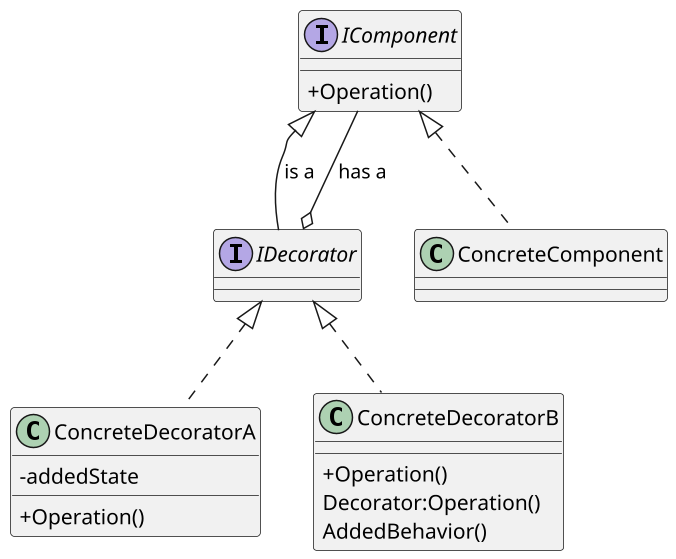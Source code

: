 @startuml 装饰模式
skinparam classAttributeIconSize 0
scale 1.5

interface IComponent{
    + Operation()
}

interface IDecorator{

}

class ConcreteComponent{

}

class ConcreteDecoratorA{
    - addedState
    + Operation()
}

class ConcreteDecoratorB{
    + Operation()
    Decorator:Operation()
    AddedBehavior()
}

IComponent <|.. ConcreteComponent
IComponent <|-- IDecorator :is a

IDecorator o-- IComponent :has a

IDecorator <|.. ConcreteDecoratorA
IDecorator <|.. ConcreteDecoratorB

@enduml